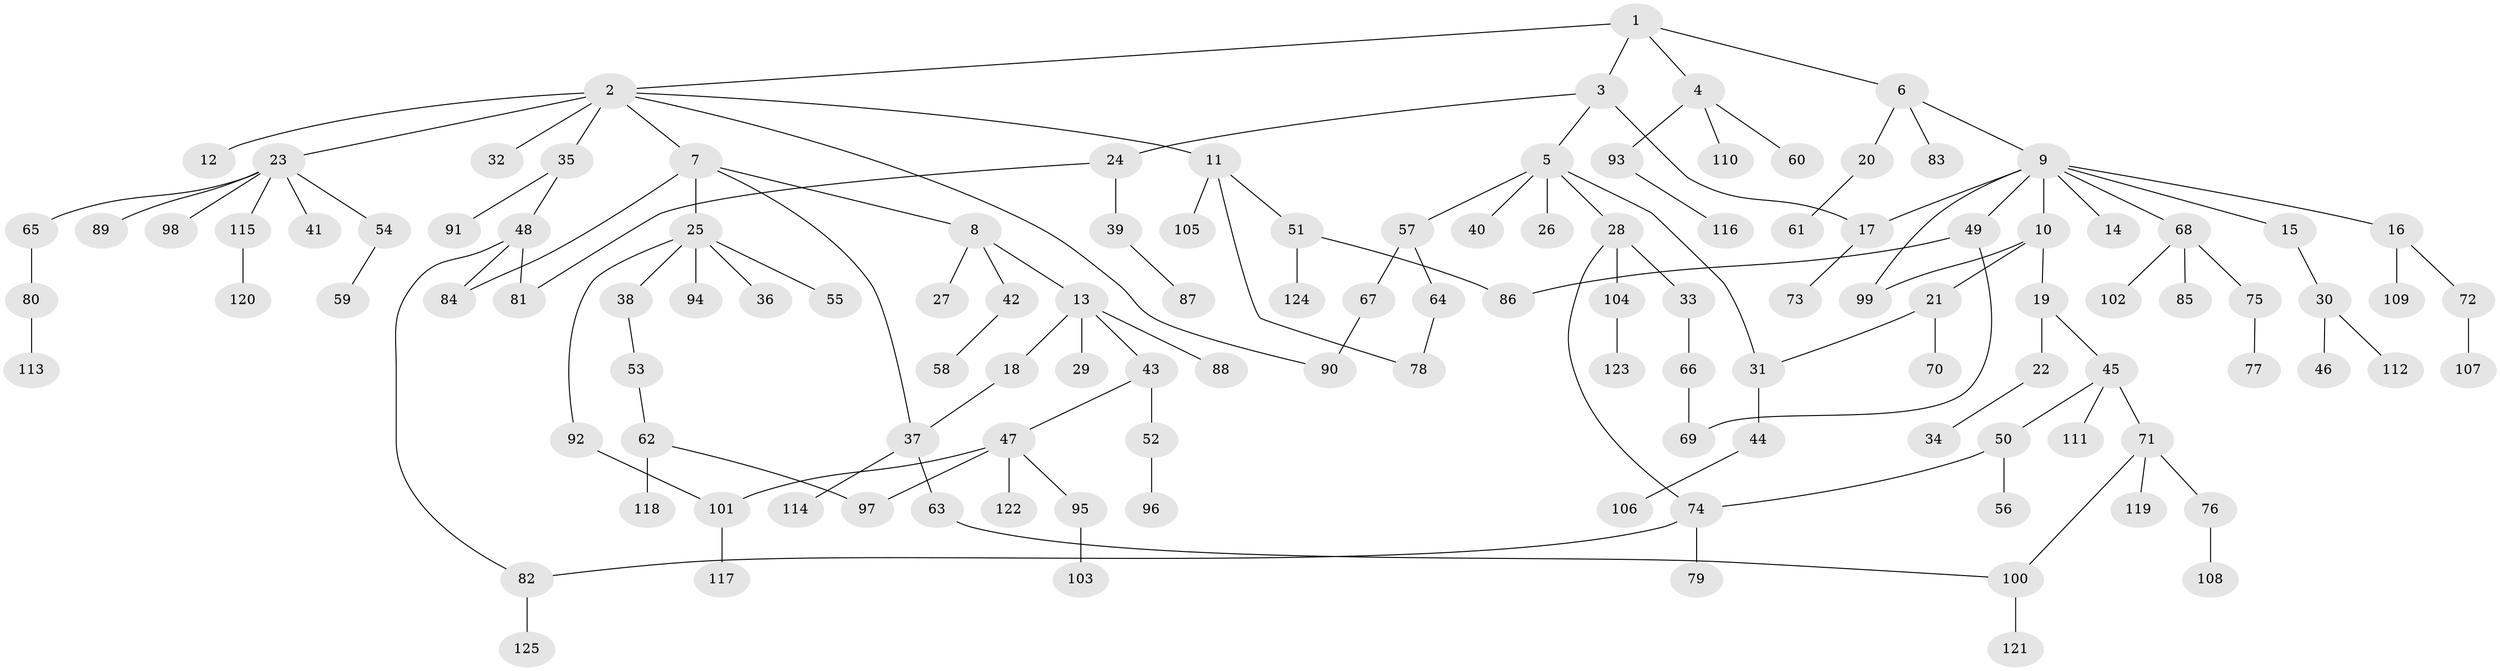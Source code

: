 // coarse degree distribution, {8: 0.016129032258064516, 1: 0.6290322580645161, 2: 0.20967741935483872, 4: 0.06451612903225806, 20: 0.016129032258064516, 3: 0.016129032258064516, 6: 0.016129032258064516, 9: 0.016129032258064516, 5: 0.016129032258064516}
// Generated by graph-tools (version 1.1) at 2025/45/03/04/25 21:45:02]
// undirected, 125 vertices, 139 edges
graph export_dot {
graph [start="1"]
  node [color=gray90,style=filled];
  1;
  2;
  3;
  4;
  5;
  6;
  7;
  8;
  9;
  10;
  11;
  12;
  13;
  14;
  15;
  16;
  17;
  18;
  19;
  20;
  21;
  22;
  23;
  24;
  25;
  26;
  27;
  28;
  29;
  30;
  31;
  32;
  33;
  34;
  35;
  36;
  37;
  38;
  39;
  40;
  41;
  42;
  43;
  44;
  45;
  46;
  47;
  48;
  49;
  50;
  51;
  52;
  53;
  54;
  55;
  56;
  57;
  58;
  59;
  60;
  61;
  62;
  63;
  64;
  65;
  66;
  67;
  68;
  69;
  70;
  71;
  72;
  73;
  74;
  75;
  76;
  77;
  78;
  79;
  80;
  81;
  82;
  83;
  84;
  85;
  86;
  87;
  88;
  89;
  90;
  91;
  92;
  93;
  94;
  95;
  96;
  97;
  98;
  99;
  100;
  101;
  102;
  103;
  104;
  105;
  106;
  107;
  108;
  109;
  110;
  111;
  112;
  113;
  114;
  115;
  116;
  117;
  118;
  119;
  120;
  121;
  122;
  123;
  124;
  125;
  1 -- 2;
  1 -- 3;
  1 -- 4;
  1 -- 6;
  2 -- 7;
  2 -- 11;
  2 -- 12;
  2 -- 23;
  2 -- 32;
  2 -- 35;
  2 -- 90;
  3 -- 5;
  3 -- 24;
  3 -- 17;
  4 -- 60;
  4 -- 93;
  4 -- 110;
  5 -- 26;
  5 -- 28;
  5 -- 40;
  5 -- 57;
  5 -- 31;
  6 -- 9;
  6 -- 20;
  6 -- 83;
  7 -- 8;
  7 -- 25;
  7 -- 37;
  7 -- 84;
  8 -- 13;
  8 -- 27;
  8 -- 42;
  9 -- 10;
  9 -- 14;
  9 -- 15;
  9 -- 16;
  9 -- 17;
  9 -- 49;
  9 -- 68;
  9 -- 99;
  10 -- 19;
  10 -- 21;
  10 -- 99;
  11 -- 51;
  11 -- 105;
  11 -- 78;
  13 -- 18;
  13 -- 29;
  13 -- 43;
  13 -- 88;
  15 -- 30;
  16 -- 72;
  16 -- 109;
  17 -- 73;
  18 -- 37;
  19 -- 22;
  19 -- 45;
  20 -- 61;
  21 -- 31;
  21 -- 70;
  22 -- 34;
  23 -- 41;
  23 -- 54;
  23 -- 65;
  23 -- 89;
  23 -- 98;
  23 -- 115;
  24 -- 39;
  24 -- 81;
  25 -- 36;
  25 -- 38;
  25 -- 55;
  25 -- 92;
  25 -- 94;
  28 -- 33;
  28 -- 74;
  28 -- 104;
  30 -- 46;
  30 -- 112;
  31 -- 44;
  33 -- 66;
  35 -- 48;
  35 -- 91;
  37 -- 63;
  37 -- 114;
  38 -- 53;
  39 -- 87;
  42 -- 58;
  43 -- 47;
  43 -- 52;
  44 -- 106;
  45 -- 50;
  45 -- 71;
  45 -- 111;
  47 -- 95;
  47 -- 101;
  47 -- 122;
  47 -- 97;
  48 -- 82;
  48 -- 84;
  48 -- 81;
  49 -- 69;
  49 -- 86;
  50 -- 56;
  50 -- 74;
  51 -- 86;
  51 -- 124;
  52 -- 96;
  53 -- 62;
  54 -- 59;
  57 -- 64;
  57 -- 67;
  62 -- 97;
  62 -- 118;
  63 -- 100;
  64 -- 78;
  65 -- 80;
  66 -- 69;
  67 -- 90;
  68 -- 75;
  68 -- 85;
  68 -- 102;
  71 -- 76;
  71 -- 119;
  71 -- 100;
  72 -- 107;
  74 -- 79;
  74 -- 82;
  75 -- 77;
  76 -- 108;
  80 -- 113;
  82 -- 125;
  92 -- 101;
  93 -- 116;
  95 -- 103;
  100 -- 121;
  101 -- 117;
  104 -- 123;
  115 -- 120;
}
